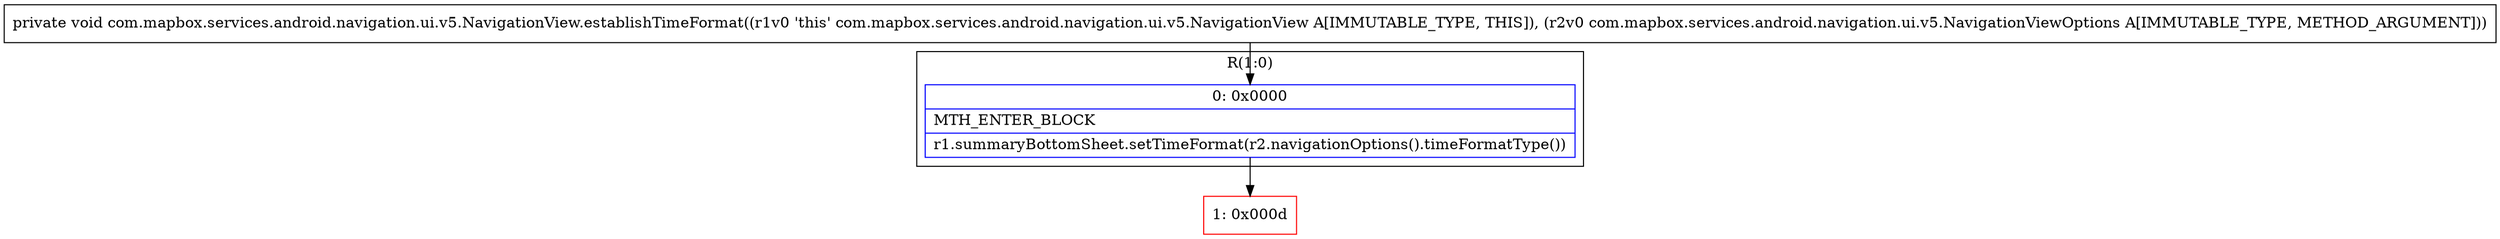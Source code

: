digraph "CFG forcom.mapbox.services.android.navigation.ui.v5.NavigationView.establishTimeFormat(Lcom\/mapbox\/services\/android\/navigation\/ui\/v5\/NavigationViewOptions;)V" {
subgraph cluster_Region_630778651 {
label = "R(1:0)";
node [shape=record,color=blue];
Node_0 [shape=record,label="{0\:\ 0x0000|MTH_ENTER_BLOCK\l|r1.summaryBottomSheet.setTimeFormat(r2.navigationOptions().timeFormatType())\l}"];
}
Node_1 [shape=record,color=red,label="{1\:\ 0x000d}"];
MethodNode[shape=record,label="{private void com.mapbox.services.android.navigation.ui.v5.NavigationView.establishTimeFormat((r1v0 'this' com.mapbox.services.android.navigation.ui.v5.NavigationView A[IMMUTABLE_TYPE, THIS]), (r2v0 com.mapbox.services.android.navigation.ui.v5.NavigationViewOptions A[IMMUTABLE_TYPE, METHOD_ARGUMENT])) }"];
MethodNode -> Node_0;
Node_0 -> Node_1;
}

